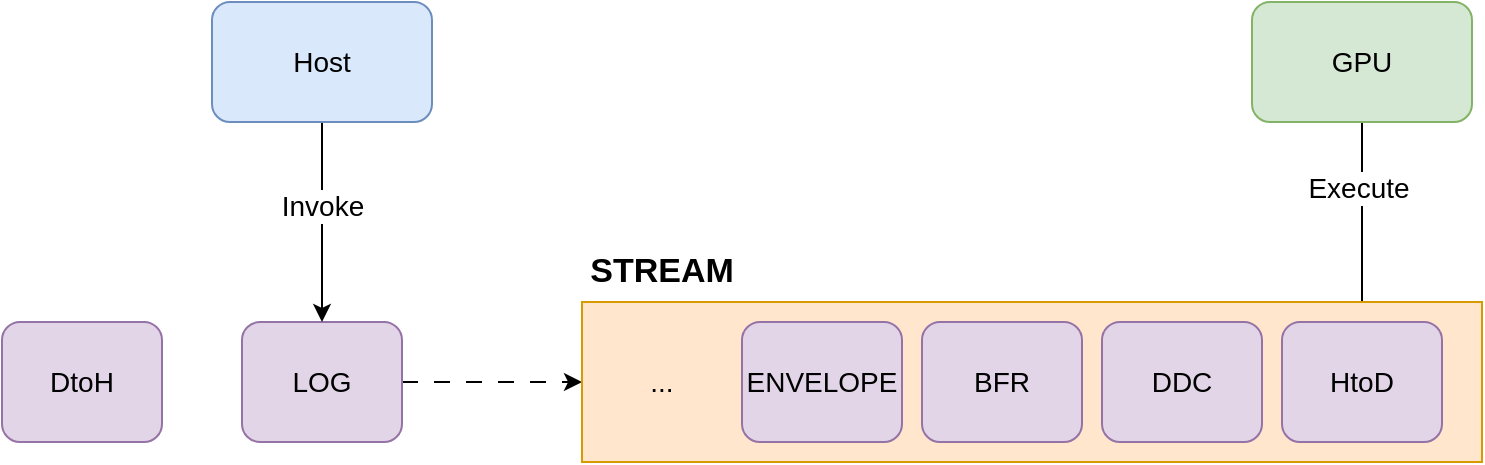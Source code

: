 <mxfile version="21.6.8" type="device">
  <diagram name="Page-1" id="5bEC4COUKbFOet2aQ6MH">
    <mxGraphModel dx="2226" dy="851" grid="1" gridSize="10" guides="1" tooltips="1" connect="1" arrows="1" fold="1" page="1" pageScale="1" pageWidth="850" pageHeight="1100" math="0" shadow="0">
      <root>
        <mxCell id="0" />
        <mxCell id="1" parent="0" />
        <mxCell id="AhK2wBXrbLrr9S52B7hN-22" style="edgeStyle=orthogonalEdgeStyle;rounded=0;orthogonalLoop=1;jettySize=auto;html=1;entryX=0;entryY=0.5;entryDx=0;entryDy=0;dashed=1;dashPattern=8 8;fontSize=14;" edge="1" parent="1" source="AhK2wBXrbLrr9S52B7hN-1" target="AhK2wBXrbLrr9S52B7hN-4">
          <mxGeometry relative="1" as="geometry" />
        </mxCell>
        <mxCell id="AhK2wBXrbLrr9S52B7hN-1" value="LOG" style="rounded=1;whiteSpace=wrap;html=1;fontSize=14;fillColor=#e1d5e7;strokeColor=#9673a6;" vertex="1" parent="1">
          <mxGeometry x="110" y="310" width="80" height="60" as="geometry" />
        </mxCell>
        <mxCell id="AhK2wBXrbLrr9S52B7hN-15" style="edgeStyle=orthogonalEdgeStyle;rounded=0;orthogonalLoop=1;jettySize=auto;html=1;entryX=0.5;entryY=0;entryDx=0;entryDy=0;fontSize=14;" edge="1" parent="1" source="AhK2wBXrbLrr9S52B7hN-5" target="AhK2wBXrbLrr9S52B7hN-6">
          <mxGeometry relative="1" as="geometry" />
        </mxCell>
        <mxCell id="AhK2wBXrbLrr9S52B7hN-16" value="Execute" style="edgeLabel;html=1;align=center;verticalAlign=middle;resizable=0;points=[];fontSize=14;" vertex="1" connectable="0" parent="AhK2wBXrbLrr9S52B7hN-15">
          <mxGeometry x="-0.34" y="-2" relative="1" as="geometry">
            <mxPoint as="offset" />
          </mxGeometry>
        </mxCell>
        <mxCell id="AhK2wBXrbLrr9S52B7hN-4" value="" style="rounded=0;whiteSpace=wrap;html=1;fontSize=14;fillColor=#ffe6cc;strokeColor=#d79b00;" vertex="1" parent="1">
          <mxGeometry x="280" y="300" width="450" height="80" as="geometry" />
        </mxCell>
        <mxCell id="AhK2wBXrbLrr9S52B7hN-5" value="GPU" style="rounded=1;whiteSpace=wrap;html=1;fontSize=14;fillColor=#d5e8d4;strokeColor=#82b366;" vertex="1" parent="1">
          <mxGeometry x="615" y="150" width="110" height="60" as="geometry" />
        </mxCell>
        <mxCell id="AhK2wBXrbLrr9S52B7hN-6" value="HtoD" style="rounded=1;whiteSpace=wrap;html=1;fontSize=14;fillColor=#e1d5e7;strokeColor=#9673a6;" vertex="1" parent="1">
          <mxGeometry x="630" y="310" width="80" height="60" as="geometry" />
        </mxCell>
        <mxCell id="AhK2wBXrbLrr9S52B7hN-11" value="DDC" style="rounded=1;whiteSpace=wrap;html=1;fontSize=14;fillColor=#e1d5e7;strokeColor=#9673a6;" vertex="1" parent="1">
          <mxGeometry x="540" y="310" width="80" height="60" as="geometry" />
        </mxCell>
        <mxCell id="AhK2wBXrbLrr9S52B7hN-13" value="BFR" style="rounded=1;whiteSpace=wrap;html=1;fontSize=14;fillColor=#e1d5e7;strokeColor=#9673a6;" vertex="1" parent="1">
          <mxGeometry x="450" y="310" width="80" height="60" as="geometry" />
        </mxCell>
        <mxCell id="AhK2wBXrbLrr9S52B7hN-14" value="ENVELOPE" style="rounded=1;whiteSpace=wrap;html=1;fontSize=14;fillColor=#e1d5e7;strokeColor=#9673a6;" vertex="1" parent="1">
          <mxGeometry x="360" y="310" width="80" height="60" as="geometry" />
        </mxCell>
        <mxCell id="AhK2wBXrbLrr9S52B7hN-17" value="..." style="text;html=1;strokeColor=none;fillColor=none;align=center;verticalAlign=middle;whiteSpace=wrap;rounded=0;fontSize=14;" vertex="1" parent="1">
          <mxGeometry x="290" y="325" width="60" height="30" as="geometry" />
        </mxCell>
        <mxCell id="AhK2wBXrbLrr9S52B7hN-20" style="edgeStyle=orthogonalEdgeStyle;rounded=0;orthogonalLoop=1;jettySize=auto;html=1;fontSize=14;" edge="1" parent="1" source="AhK2wBXrbLrr9S52B7hN-19" target="AhK2wBXrbLrr9S52B7hN-1">
          <mxGeometry relative="1" as="geometry" />
        </mxCell>
        <mxCell id="AhK2wBXrbLrr9S52B7hN-21" value="Invoke" style="edgeLabel;html=1;align=center;verticalAlign=middle;resizable=0;points=[];fontSize=14;" vertex="1" connectable="0" parent="AhK2wBXrbLrr9S52B7hN-20">
          <mxGeometry x="-0.16" relative="1" as="geometry">
            <mxPoint as="offset" />
          </mxGeometry>
        </mxCell>
        <mxCell id="AhK2wBXrbLrr9S52B7hN-19" value="Host" style="rounded=1;whiteSpace=wrap;html=1;fontSize=14;fillColor=#dae8fc;strokeColor=#6c8ebf;" vertex="1" parent="1">
          <mxGeometry x="95" y="150" width="110" height="60" as="geometry" />
        </mxCell>
        <mxCell id="AhK2wBXrbLrr9S52B7hN-24" value="DtoH" style="rounded=1;whiteSpace=wrap;html=1;fontSize=14;fillColor=#e1d5e7;strokeColor=#9673a6;" vertex="1" parent="1">
          <mxGeometry x="-10" y="310" width="80" height="60" as="geometry" />
        </mxCell>
        <mxCell id="AhK2wBXrbLrr9S52B7hN-25" value="STREAM" style="text;html=1;strokeColor=none;fillColor=none;align=center;verticalAlign=middle;whiteSpace=wrap;rounded=0;fontStyle=1;fontSize=17;" vertex="1" parent="1">
          <mxGeometry x="290" y="270" width="60" height="30" as="geometry" />
        </mxCell>
      </root>
    </mxGraphModel>
  </diagram>
</mxfile>
